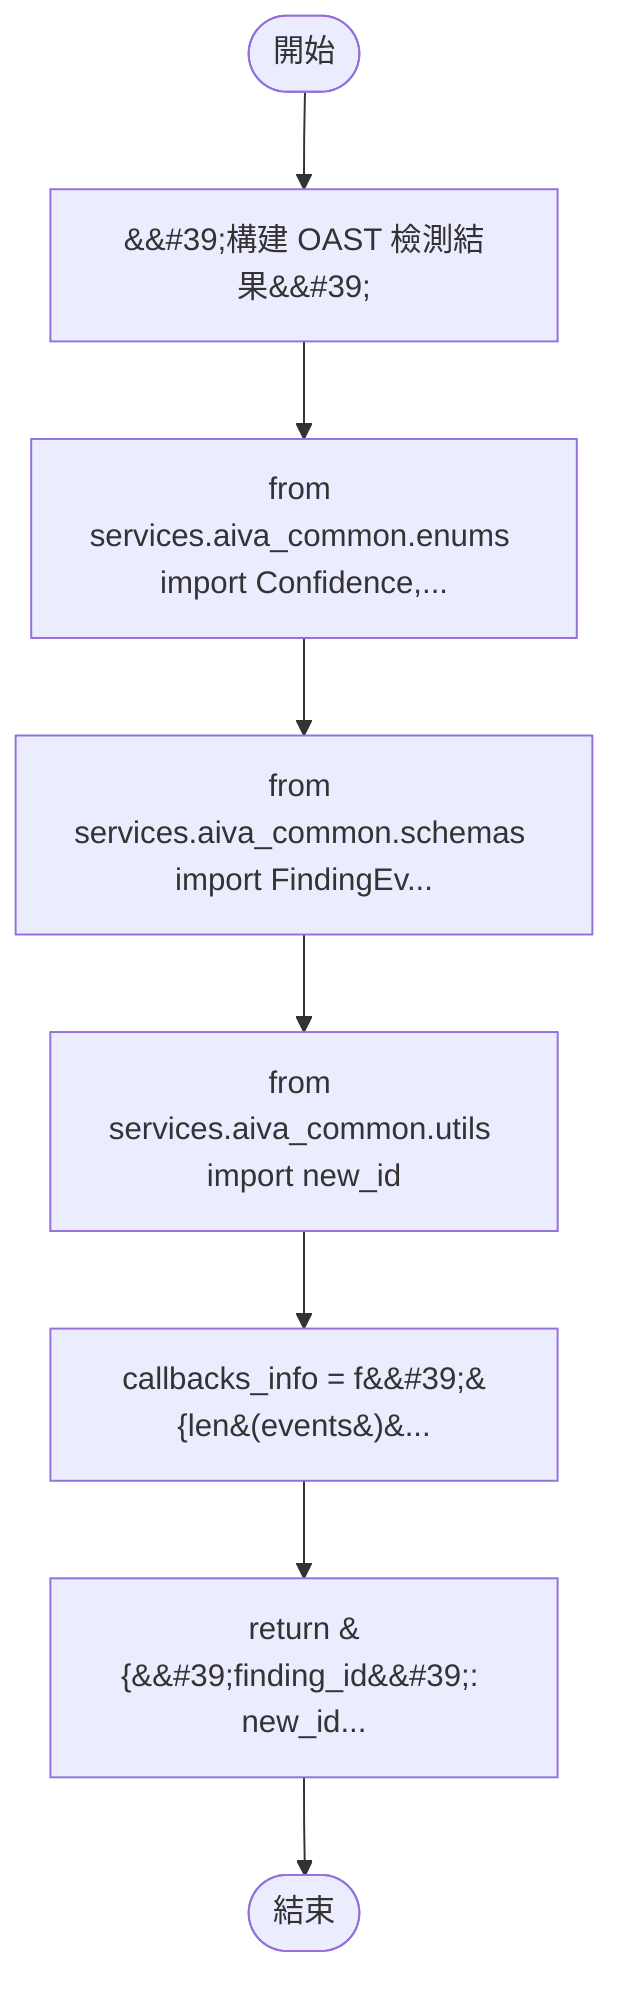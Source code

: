 flowchart TB
    n1([開始])
    n2([結束])
    n3[&amp;&#35;39;構建 OAST 檢測結果&amp;&#35;39;]
    n4[from services.aiva_common.enums import Confidence,...]
    n5[from services.aiva_common.schemas import FindingEv...]
    n6[from services.aiva_common.utils import new_id]
    n7[callbacks_info = f&amp;&#35;39;&#123;len&#40;events&#41;&...]
    n8[return &#123;&amp;&#35;39;finding_id&amp;&#35;39;: new_id...]
    n1 --> n3
    n3 --> n4
    n4 --> n5
    n5 --> n6
    n6 --> n7
    n7 --> n8
    n8 --> n2